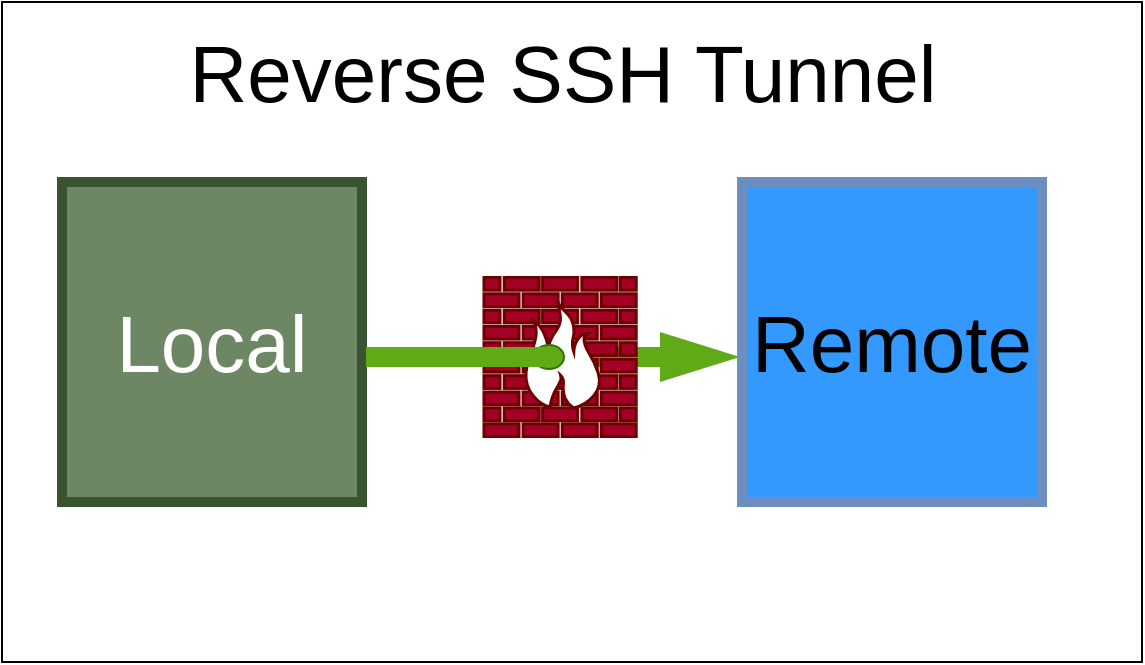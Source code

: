 <mxfile>
    <diagram id="R40UBbsVWRwJJyZEYB1N" name="Page-1">
        <mxGraphModel dx="1692" dy="825" grid="1" gridSize="10" guides="1" tooltips="1" connect="1" arrows="1" fold="1" page="1" pageScale="1" pageWidth="850" pageHeight="1100" math="0" shadow="0">
            <root>
                <mxCell id="0"/>
                <mxCell id="1" parent="0"/>
                <mxCell id="20" value="" style="whiteSpace=wrap;html=1;fontSize=40;strokeWidth=1;" parent="1" vertex="1">
                    <mxGeometry x="140" y="180" width="570" height="330" as="geometry"/>
                </mxCell>
                <mxCell id="14" value="" style="html=1;shadow=0;dashed=0;align=center;verticalAlign=middle;shape=mxgraph.arrows2.arrow;dy=0.6;dx=40;flipH=1;notch=0;fontSize=40;strokeColor=none;strokeWidth=5;fillColor=#60a917;fontColor=#ffffff;rotation=-180;" parent="1" vertex="1">
                    <mxGeometry x="409" y="345" width="100" height="25" as="geometry"/>
                </mxCell>
                <mxCell id="19" value="" style="fontColor=#ffffff;verticalAlign=top;verticalLabelPosition=bottom;labelPosition=center;align=center;html=1;outlineConnect=0;fillColor=#a20025;strokeColor=#6F0000;gradientDirection=north;strokeWidth=2;shape=mxgraph.networks.firewall;fontSize=40;" parent="1" vertex="1">
                    <mxGeometry x="381" y="317.75" width="76.1" height="79.5" as="geometry"/>
                </mxCell>
                <mxCell id="18" value="" style="strokeWidth=1;html=1;shape=mxgraph.flowchart.start_2;whiteSpace=wrap;fontSize=40;fillColor=#60a917;strokeColor=#2D7600;fontColor=#ffffff;" parent="1" vertex="1">
                    <mxGeometry x="406" y="351.5" width="15" height="12" as="geometry"/>
                </mxCell>
                <mxCell id="2" value="&lt;font style=&quot;font-size: 40px&quot;&gt;Reverse SSH Tunnel&lt;/font&gt;" style="text;html=1;resizable=0;autosize=1;align=center;verticalAlign=middle;points=[];fillColor=none;strokeColor=none;rounded=0;" parent="1" vertex="1">
                    <mxGeometry x="224.5" y="200" width="390" height="30" as="geometry"/>
                </mxCell>
                <mxCell id="3" value="&lt;div&gt;&lt;span&gt;Local&lt;/span&gt;&lt;/div&gt;" style="whiteSpace=wrap;html=1;fontSize=40;fillColor=#6d8764;fontColor=#ffffff;strokeColor=#3A5431;align=center;strokeWidth=5;" parent="1" vertex="1">
                    <mxGeometry x="170" y="270" width="150" height="160" as="geometry"/>
                </mxCell>
                <mxCell id="5" value="&lt;div&gt;&lt;span&gt;Remote&lt;/span&gt;&lt;/div&gt;" style="whiteSpace=wrap;html=1;fontSize=40;fillColor=#3399FF;fontColor=#000000;strokeColor=#6C8EBF;align=center;strokeWidth=5;" parent="1" vertex="1">
                    <mxGeometry x="510" y="270" width="150" height="160" as="geometry"/>
                </mxCell>
                <mxCell id="24" value="" style="whiteSpace=wrap;html=1;gradientColor=none;fillColor=#60A917;strokeColor=none;" parent="1" vertex="1">
                    <mxGeometry x="322" y="352.5" width="93" height="10" as="geometry"/>
                </mxCell>
            </root>
        </mxGraphModel>
    </diagram>
</mxfile>